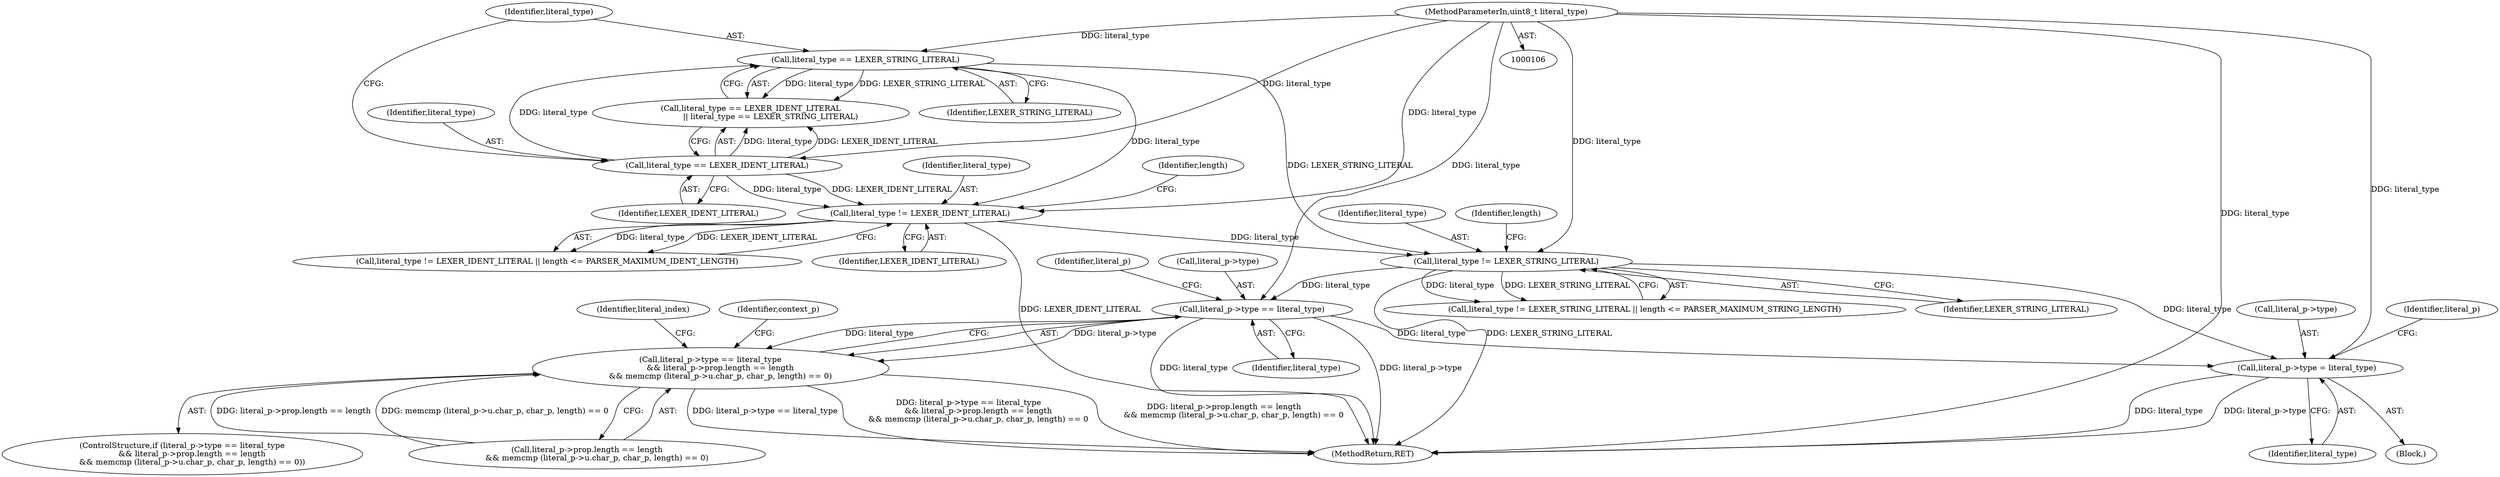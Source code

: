 digraph "0_jerryscript_03a8c630f015f63268639d3ed3bf82cff6fa77d8@pointer" {
"1000163" [label="(Call,literal_p->type == literal_type)"];
"1000137" [label="(Call,literal_type != LEXER_STRING_LITERAL)"];
"1000129" [label="(Call,literal_type != LEXER_IDENT_LITERAL)"];
"1000124" [label="(Call,literal_type == LEXER_STRING_LITERAL)"];
"1000121" [label="(Call,literal_type == LEXER_IDENT_LITERAL)"];
"1000110" [label="(MethodParameterIn,uint8_t literal_type)"];
"1000162" [label="(Call,literal_p->type == literal_type\n        && literal_p->prop.length == length\n        && memcmp (literal_p->u.char_p, char_p, length) == 0)"];
"1000258" [label="(Call,literal_p->type = literal_type)"];
"1000258" [label="(Call,literal_p->type = literal_type)"];
"1000123" [label="(Identifier,LEXER_IDENT_LITERAL)"];
"1000190" [label="(Identifier,context_p)"];
"1000112" [label="(Block,)"];
"1000323" [label="(MethodReturn,RET)"];
"1000136" [label="(Call,literal_type != LEXER_STRING_LITERAL || length <= PARSER_MAXIMUM_STRING_LENGTH)"];
"1000121" [label="(Call,literal_type == LEXER_IDENT_LITERAL)"];
"1000129" [label="(Call,literal_type != LEXER_IDENT_LITERAL)"];
"1000126" [label="(Identifier,LEXER_STRING_LITERAL)"];
"1000262" [label="(Identifier,literal_type)"];
"1000124" [label="(Call,literal_type == LEXER_STRING_LITERAL)"];
"1000138" [label="(Identifier,literal_type)"];
"1000125" [label="(Identifier,literal_type)"];
"1000110" [label="(MethodParameterIn,uint8_t literal_type)"];
"1000137" [label="(Call,literal_type != LEXER_STRING_LITERAL)"];
"1000133" [label="(Identifier,length)"];
"1000162" [label="(Call,literal_p->type == literal_type\n        && literal_p->prop.length == length\n        && memcmp (literal_p->u.char_p, char_p, length) == 0)"];
"1000168" [label="(Call,literal_p->prop.length == length\n        && memcmp (literal_p->u.char_p, char_p, length) == 0)"];
"1000128" [label="(Call,literal_type != LEXER_IDENT_LITERAL || length <= PARSER_MAXIMUM_IDENT_LENGTH)"];
"1000172" [label="(Identifier,literal_p)"];
"1000141" [label="(Identifier,length)"];
"1000120" [label="(Call,literal_type == LEXER_IDENT_LITERAL\n                || literal_type == LEXER_STRING_LITERAL)"];
"1000164" [label="(Call,literal_p->type)"];
"1000161" [label="(ControlStructure,if (literal_p->type == literal_type\n        && literal_p->prop.length == length\n        && memcmp (literal_p->u.char_p, char_p, length) == 0))"];
"1000163" [label="(Call,literal_p->type == literal_type)"];
"1000259" [label="(Call,literal_p->type)"];
"1000139" [label="(Identifier,LEXER_STRING_LITERAL)"];
"1000122" [label="(Identifier,literal_type)"];
"1000167" [label="(Identifier,literal_type)"];
"1000265" [label="(Identifier,literal_p)"];
"1000130" [label="(Identifier,literal_type)"];
"1000216" [label="(Identifier,literal_index)"];
"1000131" [label="(Identifier,LEXER_IDENT_LITERAL)"];
"1000163" -> "1000162"  [label="AST: "];
"1000163" -> "1000167"  [label="CFG: "];
"1000164" -> "1000163"  [label="AST: "];
"1000167" -> "1000163"  [label="AST: "];
"1000172" -> "1000163"  [label="CFG: "];
"1000162" -> "1000163"  [label="CFG: "];
"1000163" -> "1000323"  [label="DDG: literal_p->type"];
"1000163" -> "1000323"  [label="DDG: literal_type"];
"1000163" -> "1000162"  [label="DDG: literal_p->type"];
"1000163" -> "1000162"  [label="DDG: literal_type"];
"1000137" -> "1000163"  [label="DDG: literal_type"];
"1000110" -> "1000163"  [label="DDG: literal_type"];
"1000163" -> "1000258"  [label="DDG: literal_type"];
"1000137" -> "1000136"  [label="AST: "];
"1000137" -> "1000139"  [label="CFG: "];
"1000138" -> "1000137"  [label="AST: "];
"1000139" -> "1000137"  [label="AST: "];
"1000141" -> "1000137"  [label="CFG: "];
"1000136" -> "1000137"  [label="CFG: "];
"1000137" -> "1000323"  [label="DDG: LEXER_STRING_LITERAL"];
"1000137" -> "1000136"  [label="DDG: literal_type"];
"1000137" -> "1000136"  [label="DDG: LEXER_STRING_LITERAL"];
"1000129" -> "1000137"  [label="DDG: literal_type"];
"1000110" -> "1000137"  [label="DDG: literal_type"];
"1000124" -> "1000137"  [label="DDG: LEXER_STRING_LITERAL"];
"1000137" -> "1000258"  [label="DDG: literal_type"];
"1000129" -> "1000128"  [label="AST: "];
"1000129" -> "1000131"  [label="CFG: "];
"1000130" -> "1000129"  [label="AST: "];
"1000131" -> "1000129"  [label="AST: "];
"1000133" -> "1000129"  [label="CFG: "];
"1000128" -> "1000129"  [label="CFG: "];
"1000129" -> "1000323"  [label="DDG: LEXER_IDENT_LITERAL"];
"1000129" -> "1000128"  [label="DDG: literal_type"];
"1000129" -> "1000128"  [label="DDG: LEXER_IDENT_LITERAL"];
"1000124" -> "1000129"  [label="DDG: literal_type"];
"1000121" -> "1000129"  [label="DDG: literal_type"];
"1000121" -> "1000129"  [label="DDG: LEXER_IDENT_LITERAL"];
"1000110" -> "1000129"  [label="DDG: literal_type"];
"1000124" -> "1000120"  [label="AST: "];
"1000124" -> "1000126"  [label="CFG: "];
"1000125" -> "1000124"  [label="AST: "];
"1000126" -> "1000124"  [label="AST: "];
"1000120" -> "1000124"  [label="CFG: "];
"1000124" -> "1000120"  [label="DDG: literal_type"];
"1000124" -> "1000120"  [label="DDG: LEXER_STRING_LITERAL"];
"1000121" -> "1000124"  [label="DDG: literal_type"];
"1000110" -> "1000124"  [label="DDG: literal_type"];
"1000121" -> "1000120"  [label="AST: "];
"1000121" -> "1000123"  [label="CFG: "];
"1000122" -> "1000121"  [label="AST: "];
"1000123" -> "1000121"  [label="AST: "];
"1000125" -> "1000121"  [label="CFG: "];
"1000120" -> "1000121"  [label="CFG: "];
"1000121" -> "1000120"  [label="DDG: literal_type"];
"1000121" -> "1000120"  [label="DDG: LEXER_IDENT_LITERAL"];
"1000110" -> "1000121"  [label="DDG: literal_type"];
"1000110" -> "1000106"  [label="AST: "];
"1000110" -> "1000323"  [label="DDG: literal_type"];
"1000110" -> "1000258"  [label="DDG: literal_type"];
"1000162" -> "1000161"  [label="AST: "];
"1000162" -> "1000168"  [label="CFG: "];
"1000168" -> "1000162"  [label="AST: "];
"1000190" -> "1000162"  [label="CFG: "];
"1000216" -> "1000162"  [label="CFG: "];
"1000162" -> "1000323"  [label="DDG: literal_p->prop.length == length\n        && memcmp (literal_p->u.char_p, char_p, length) == 0"];
"1000162" -> "1000323"  [label="DDG: literal_p->type == literal_type"];
"1000162" -> "1000323"  [label="DDG: literal_p->type == literal_type\n        && literal_p->prop.length == length\n        && memcmp (literal_p->u.char_p, char_p, length) == 0"];
"1000168" -> "1000162"  [label="DDG: literal_p->prop.length == length"];
"1000168" -> "1000162"  [label="DDG: memcmp (literal_p->u.char_p, char_p, length) == 0"];
"1000258" -> "1000112"  [label="AST: "];
"1000258" -> "1000262"  [label="CFG: "];
"1000259" -> "1000258"  [label="AST: "];
"1000262" -> "1000258"  [label="AST: "];
"1000265" -> "1000258"  [label="CFG: "];
"1000258" -> "1000323"  [label="DDG: literal_p->type"];
"1000258" -> "1000323"  [label="DDG: literal_type"];
}
